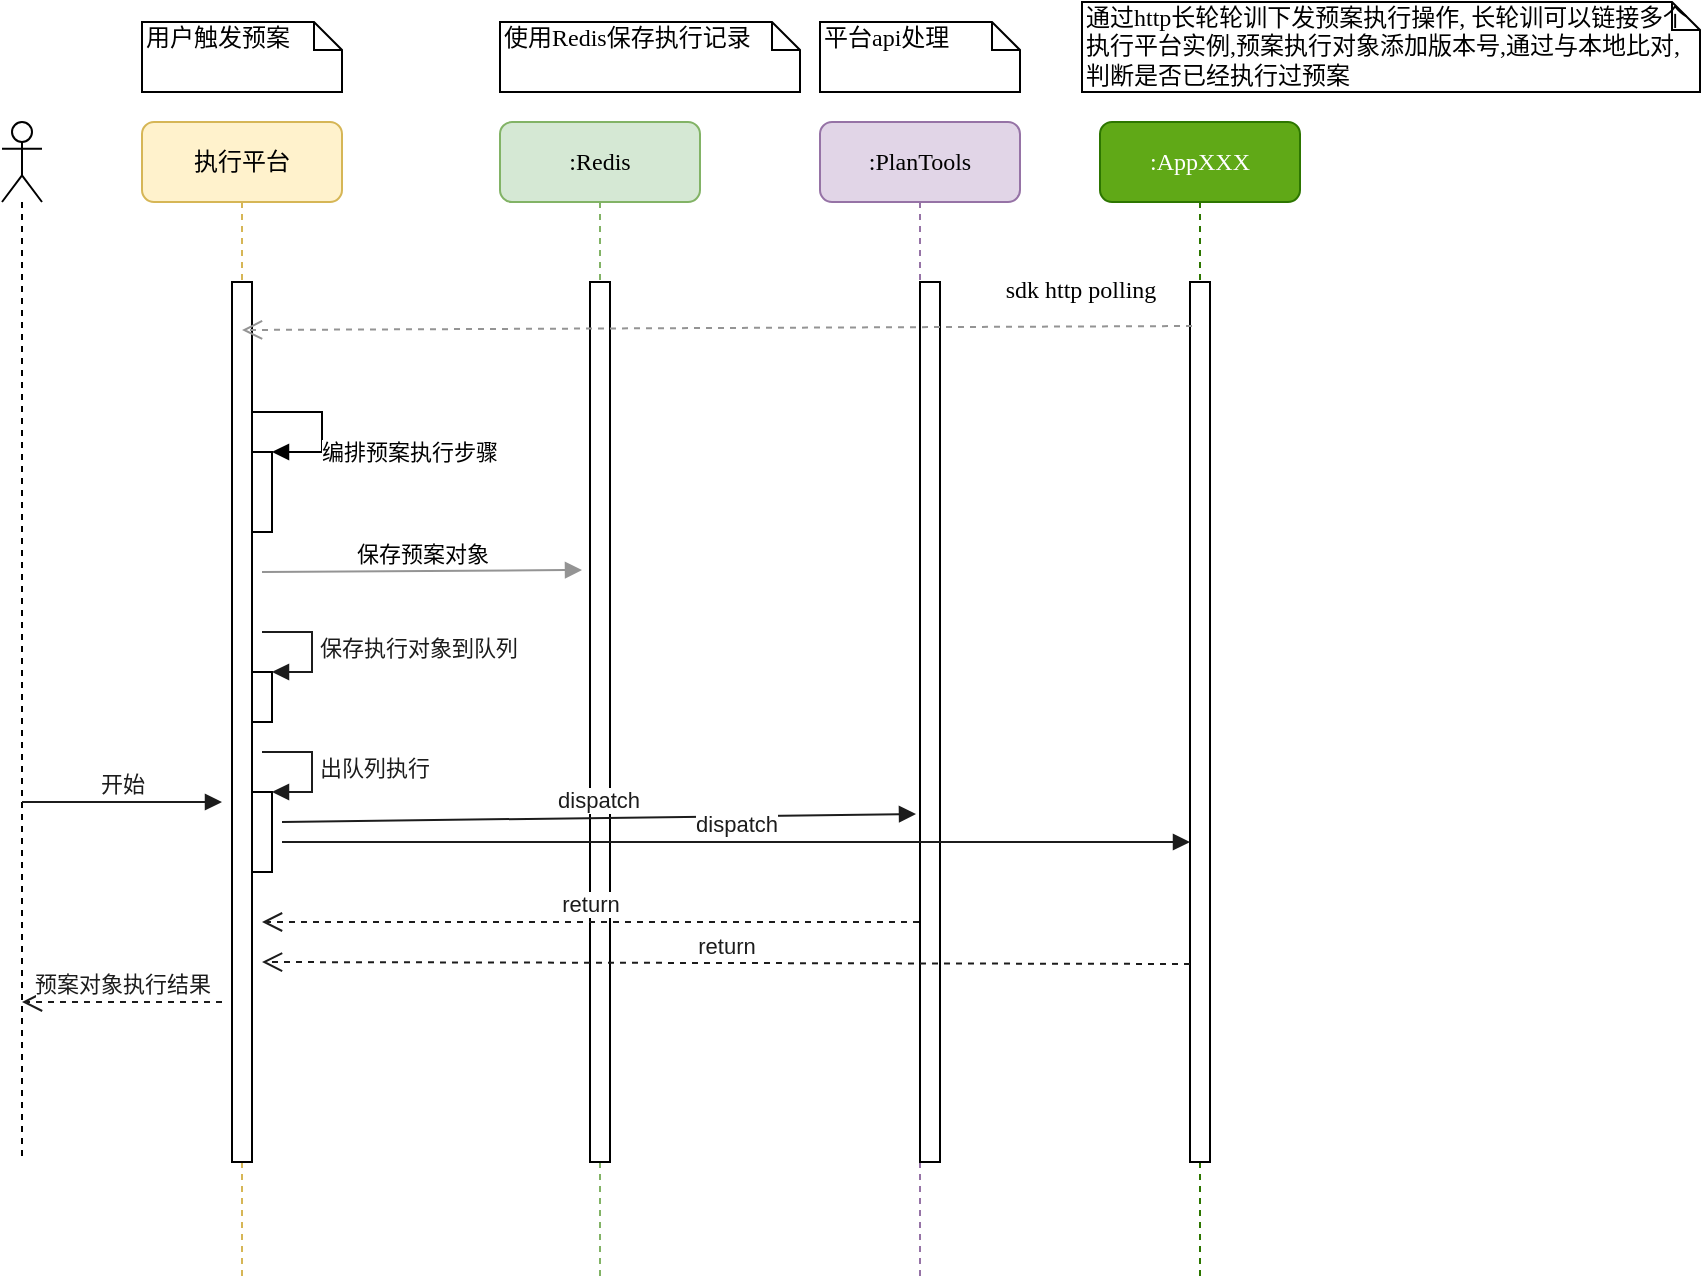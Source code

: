 <mxfile version="12.2.3" type="github" pages="1">
  <diagram name="Page-1" id="13e1069c-82ec-6db2-03f1-153e76fe0fe0">
    <mxGraphModel dx="1426" dy="642" grid="1" gridSize="10" guides="1" tooltips="1" connect="1" arrows="1" fold="1" page="1" pageScale="1" pageWidth="1100" pageHeight="850" background="#ffffff" math="0" shadow="0">
      <root>
        <mxCell id="0"/>
        <mxCell id="1" parent="0"/>
        <mxCell id="7baba1c4bc27f4b0-2" value=":Redis" style="shape=umlLifeline;perimeter=lifelinePerimeter;whiteSpace=wrap;html=1;container=1;collapsible=0;recursiveResize=0;outlineConnect=0;rounded=1;shadow=0;comic=0;labelBackgroundColor=none;strokeWidth=1;fontFamily=Verdana;fontSize=12;align=center;fillColor=#d5e8d4;strokeColor=#82b366;" parent="1" vertex="1">
          <mxGeometry x="409" y="80" width="100" height="580" as="geometry"/>
        </mxCell>
        <mxCell id="7baba1c4bc27f4b0-10" value="" style="html=1;points=[];perimeter=orthogonalPerimeter;rounded=0;shadow=0;comic=0;labelBackgroundColor=none;strokeWidth=1;fontFamily=Verdana;fontSize=12;align=center;" parent="7baba1c4bc27f4b0-2" vertex="1">
          <mxGeometry x="45" y="80" width="10" height="440" as="geometry"/>
        </mxCell>
        <mxCell id="7baba1c4bc27f4b0-3" value=":PlanTools" style="shape=umlLifeline;perimeter=lifelinePerimeter;whiteSpace=wrap;html=1;container=1;collapsible=0;recursiveResize=0;outlineConnect=0;rounded=1;shadow=0;comic=0;labelBackgroundColor=none;strokeWidth=1;fontFamily=Verdana;fontSize=12;align=center;fillColor=#e1d5e7;strokeColor=#9673a6;" parent="1" vertex="1">
          <mxGeometry x="569" y="80" width="100" height="580" as="geometry"/>
        </mxCell>
        <mxCell id="7baba1c4bc27f4b0-13" value="" style="html=1;points=[];perimeter=orthogonalPerimeter;rounded=0;shadow=0;comic=0;labelBackgroundColor=none;strokeWidth=1;fontFamily=Verdana;fontSize=12;align=center;" parent="7baba1c4bc27f4b0-3" vertex="1">
          <mxGeometry x="50" y="80" width="10" height="440" as="geometry"/>
        </mxCell>
        <mxCell id="7baba1c4bc27f4b0-4" value=":AppXXX" style="shape=umlLifeline;perimeter=lifelinePerimeter;whiteSpace=wrap;html=1;container=1;collapsible=0;recursiveResize=0;outlineConnect=0;rounded=1;shadow=0;comic=0;labelBackgroundColor=none;strokeWidth=1;fontFamily=Verdana;fontSize=12;align=center;fillColor=#60a917;strokeColor=#2D7600;fontColor=#ffffff;" parent="1" vertex="1">
          <mxGeometry x="709" y="80" width="100" height="580" as="geometry"/>
        </mxCell>
        <mxCell id="7baba1c4bc27f4b0-16" value="" style="html=1;points=[];perimeter=orthogonalPerimeter;rounded=0;shadow=0;comic=0;labelBackgroundColor=none;strokeWidth=1;fontFamily=Verdana;fontSize=12;align=center;" parent="7baba1c4bc27f4b0-4" vertex="1">
          <mxGeometry x="45" y="80" width="10" height="440" as="geometry"/>
        </mxCell>
        <mxCell id="7baba1c4bc27f4b0-8" value="执行平台" style="shape=umlLifeline;perimeter=lifelinePerimeter;whiteSpace=wrap;html=1;container=1;collapsible=0;recursiveResize=0;outlineConnect=0;rounded=1;shadow=0;comic=0;labelBackgroundColor=none;strokeWidth=1;fontFamily=Verdana;fontSize=12;align=center;fillColor=#fff2cc;strokeColor=#d6b656;" parent="1" vertex="1">
          <mxGeometry x="230" y="80" width="100" height="580" as="geometry"/>
        </mxCell>
        <mxCell id="7baba1c4bc27f4b0-9" value="" style="html=1;points=[];perimeter=orthogonalPerimeter;rounded=0;shadow=0;comic=0;labelBackgroundColor=none;strokeWidth=1;fontFamily=Verdana;fontSize=12;align=center;" parent="7baba1c4bc27f4b0-8" vertex="1">
          <mxGeometry x="45" y="80" width="10" height="440" as="geometry"/>
        </mxCell>
        <mxCell id="T-mbdC-AUDBrGgFQMUog-2" value="" style="html=1;points=[];perimeter=orthogonalPerimeter;" vertex="1" parent="7baba1c4bc27f4b0-8">
          <mxGeometry x="55" y="165" width="10" height="40" as="geometry"/>
        </mxCell>
        <mxCell id="T-mbdC-AUDBrGgFQMUog-3" value="编排预案执行步骤" style="edgeStyle=orthogonalEdgeStyle;html=1;align=left;spacingLeft=2;endArrow=block;rounded=0;entryX=1;entryY=0;" edge="1" target="T-mbdC-AUDBrGgFQMUog-2" parent="7baba1c4bc27f4b0-8">
          <mxGeometry x="0.475" relative="1" as="geometry">
            <mxPoint x="55" y="145" as="sourcePoint"/>
            <Array as="points">
              <mxPoint x="90" y="145"/>
              <mxPoint x="90" y="165"/>
            </Array>
            <mxPoint as="offset"/>
          </mxGeometry>
        </mxCell>
        <mxCell id="T-mbdC-AUDBrGgFQMUog-7" value="保存预案对象" style="html=1;verticalAlign=bottom;endArrow=block;strokeColor=#949494;" edge="1" parent="7baba1c4bc27f4b0-8">
          <mxGeometry width="80" relative="1" as="geometry">
            <mxPoint x="60" y="225" as="sourcePoint"/>
            <mxPoint x="220" y="224" as="targetPoint"/>
          </mxGeometry>
        </mxCell>
        <mxCell id="T-mbdC-AUDBrGgFQMUog-11" value="" style="html=1;points=[];perimeter=orthogonalPerimeter;" vertex="1" parent="7baba1c4bc27f4b0-8">
          <mxGeometry x="55" y="275" width="10" height="25" as="geometry"/>
        </mxCell>
        <mxCell id="T-mbdC-AUDBrGgFQMUog-12" value="保存执行对象到队列" style="edgeStyle=orthogonalEdgeStyle;html=1;align=left;spacingLeft=2;endArrow=block;rounded=0;entryX=1;entryY=0;strokeColor=#1C1C1C;fontColor=#1C1C1C;" edge="1" target="T-mbdC-AUDBrGgFQMUog-11" parent="7baba1c4bc27f4b0-8">
          <mxGeometry relative="1" as="geometry">
            <mxPoint x="60" y="255" as="sourcePoint"/>
            <Array as="points">
              <mxPoint x="85" y="255"/>
            </Array>
          </mxGeometry>
        </mxCell>
        <mxCell id="T-mbdC-AUDBrGgFQMUog-19" value="return" style="html=1;verticalAlign=bottom;endArrow=open;dashed=1;endSize=8;strokeColor=#1C1C1C;fontColor=#1C1C1C;" edge="1" parent="7baba1c4bc27f4b0-8" source="7baba1c4bc27f4b0-3">
          <mxGeometry relative="1" as="geometry">
            <mxPoint x="140" y="390" as="sourcePoint"/>
            <mxPoint x="60" y="400" as="targetPoint"/>
            <Array as="points">
              <mxPoint x="340" y="400"/>
            </Array>
          </mxGeometry>
        </mxCell>
        <mxCell id="T-mbdC-AUDBrGgFQMUog-20" value="return" style="html=1;verticalAlign=bottom;endArrow=open;dashed=1;endSize=8;strokeColor=#1C1C1C;fontColor=#1C1C1C;exitX=0;exitY=0.775;exitDx=0;exitDy=0;exitPerimeter=0;" edge="1" parent="7baba1c4bc27f4b0-8" source="7baba1c4bc27f4b0-16">
          <mxGeometry relative="1" as="geometry">
            <mxPoint x="490" y="420.06" as="sourcePoint"/>
            <mxPoint x="60" y="420" as="targetPoint"/>
          </mxGeometry>
        </mxCell>
        <mxCell id="T-mbdC-AUDBrGgFQMUog-21" value="" style="html=1;points=[];perimeter=orthogonalPerimeter;fontColor=#1C1C1C;" vertex="1" parent="7baba1c4bc27f4b0-8">
          <mxGeometry x="55" y="335" width="10" height="40" as="geometry"/>
        </mxCell>
        <mxCell id="T-mbdC-AUDBrGgFQMUog-22" value="出队列执行" style="edgeStyle=orthogonalEdgeStyle;html=1;align=left;spacingLeft=2;endArrow=block;rounded=0;entryX=1;entryY=0;strokeColor=#1C1C1C;fontColor=#1C1C1C;" edge="1" target="T-mbdC-AUDBrGgFQMUog-21" parent="7baba1c4bc27f4b0-8">
          <mxGeometry relative="1" as="geometry">
            <mxPoint x="60" y="315" as="sourcePoint"/>
            <Array as="points">
              <mxPoint x="85" y="315"/>
            </Array>
          </mxGeometry>
        </mxCell>
        <mxCell id="T-mbdC-AUDBrGgFQMUog-24" value="dispatch" style="html=1;verticalAlign=bottom;endArrow=block;strokeColor=#1C1C1C;fontColor=#1C1C1C;" edge="1" parent="7baba1c4bc27f4b0-8">
          <mxGeometry width="80" relative="1" as="geometry">
            <mxPoint x="70" y="350" as="sourcePoint"/>
            <mxPoint x="387" y="346" as="targetPoint"/>
          </mxGeometry>
        </mxCell>
        <mxCell id="T-mbdC-AUDBrGgFQMUog-25" value="dispatch" style="html=1;verticalAlign=bottom;endArrow=block;strokeColor=#1C1C1C;fontColor=#1C1C1C;" edge="1" parent="7baba1c4bc27f4b0-8" target="7baba1c4bc27f4b0-16">
          <mxGeometry width="80" relative="1" as="geometry">
            <mxPoint x="70" y="360" as="sourcePoint"/>
            <mxPoint x="150" y="360" as="targetPoint"/>
          </mxGeometry>
        </mxCell>
        <mxCell id="7baba1c4bc27f4b0-27" value="sdk http polling" style="html=1;verticalAlign=bottom;endArrow=open;dashed=1;endSize=8;labelBackgroundColor=none;fontFamily=Verdana;fontSize=12;strokeColor=#949494;exitX=0.1;exitY=0.05;exitDx=0;exitDy=0;exitPerimeter=0;" parent="1" source="7baba1c4bc27f4b0-16" edge="1">
          <mxGeometry x="-0.767" y="-9" relative="1" as="geometry">
            <mxPoint x="280" y="184" as="targetPoint"/>
            <mxPoint x="710" y="184" as="sourcePoint"/>
            <mxPoint as="offset"/>
          </mxGeometry>
        </mxCell>
        <mxCell id="7baba1c4bc27f4b0-40" value="用户触发预案" style="shape=note;whiteSpace=wrap;html=1;size=14;verticalAlign=top;align=left;spacingTop=-6;rounded=0;shadow=0;comic=0;labelBackgroundColor=none;strokeWidth=1;fontFamily=Verdana;fontSize=12" parent="1" vertex="1">
          <mxGeometry x="230" y="30" width="100" height="35" as="geometry"/>
        </mxCell>
        <mxCell id="7baba1c4bc27f4b0-41" value="使用Redis保存执行记录" style="shape=note;whiteSpace=wrap;html=1;size=14;verticalAlign=top;align=left;spacingTop=-6;rounded=0;shadow=0;comic=0;labelBackgroundColor=none;strokeWidth=1;fontFamily=Verdana;fontSize=12" parent="1" vertex="1">
          <mxGeometry x="409" y="30" width="150" height="35" as="geometry"/>
        </mxCell>
        <mxCell id="7baba1c4bc27f4b0-42" value="平台api处理" style="shape=note;whiteSpace=wrap;html=1;size=14;verticalAlign=top;align=left;spacingTop=-6;rounded=0;shadow=0;comic=0;labelBackgroundColor=none;strokeWidth=1;fontFamily=Verdana;fontSize=12" parent="1" vertex="1">
          <mxGeometry x="569" y="30" width="100" height="35" as="geometry"/>
        </mxCell>
        <mxCell id="7baba1c4bc27f4b0-43" value="通过http长轮轮训下发预案执行操作, 长轮训可以链接多个执行平台实例,预案执行对象添加版本号,通过与本地比对,判断是否已经执行过预案" style="shape=note;whiteSpace=wrap;html=1;size=14;verticalAlign=top;align=left;spacingTop=-6;rounded=0;shadow=0;comic=0;labelBackgroundColor=none;strokeWidth=1;fontFamily=Verdana;fontSize=12" parent="1" vertex="1">
          <mxGeometry x="700" y="20" width="309" height="45" as="geometry"/>
        </mxCell>
        <mxCell id="T-mbdC-AUDBrGgFQMUog-17" value="" style="shape=umlLifeline;participant=umlActor;perimeter=lifelinePerimeter;whiteSpace=wrap;html=1;container=1;collapsible=0;recursiveResize=0;verticalAlign=top;spacingTop=36;labelBackgroundColor=#ffffff;outlineConnect=0;fontColor=#1C1C1C;" vertex="1" parent="1">
          <mxGeometry x="160" y="80" width="20" height="520" as="geometry"/>
        </mxCell>
        <mxCell id="T-mbdC-AUDBrGgFQMUog-18" value="开始" style="html=1;verticalAlign=bottom;endArrow=block;strokeColor=#1C1C1C;fontColor=#1C1C1C;" edge="1" parent="1" source="T-mbdC-AUDBrGgFQMUog-17">
          <mxGeometry width="80" relative="1" as="geometry">
            <mxPoint x="190" y="420" as="sourcePoint"/>
            <mxPoint x="270" y="420" as="targetPoint"/>
          </mxGeometry>
        </mxCell>
        <mxCell id="T-mbdC-AUDBrGgFQMUog-23" value="预案对象执行结果" style="html=1;verticalAlign=bottom;endArrow=open;dashed=1;endSize=8;strokeColor=#1C1C1C;fontColor=#1C1C1C;" edge="1" parent="1" target="T-mbdC-AUDBrGgFQMUog-17">
          <mxGeometry relative="1" as="geometry">
            <mxPoint x="270" y="520" as="sourcePoint"/>
            <mxPoint x="190" y="520" as="targetPoint"/>
          </mxGeometry>
        </mxCell>
      </root>
    </mxGraphModel>
  </diagram>
</mxfile>
